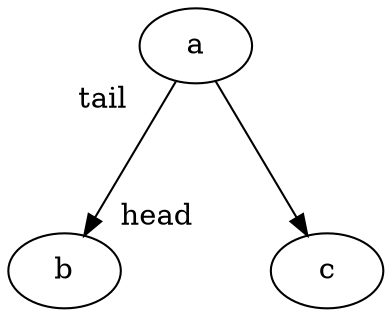 digraph {
  ranksep = 1
  nodesep = 1
  a -> b [ taillabel = "tail"
           headlabel = "head"
           labelangle = -45
           labeldistance = 3.6
         ]
  a -> c
}
